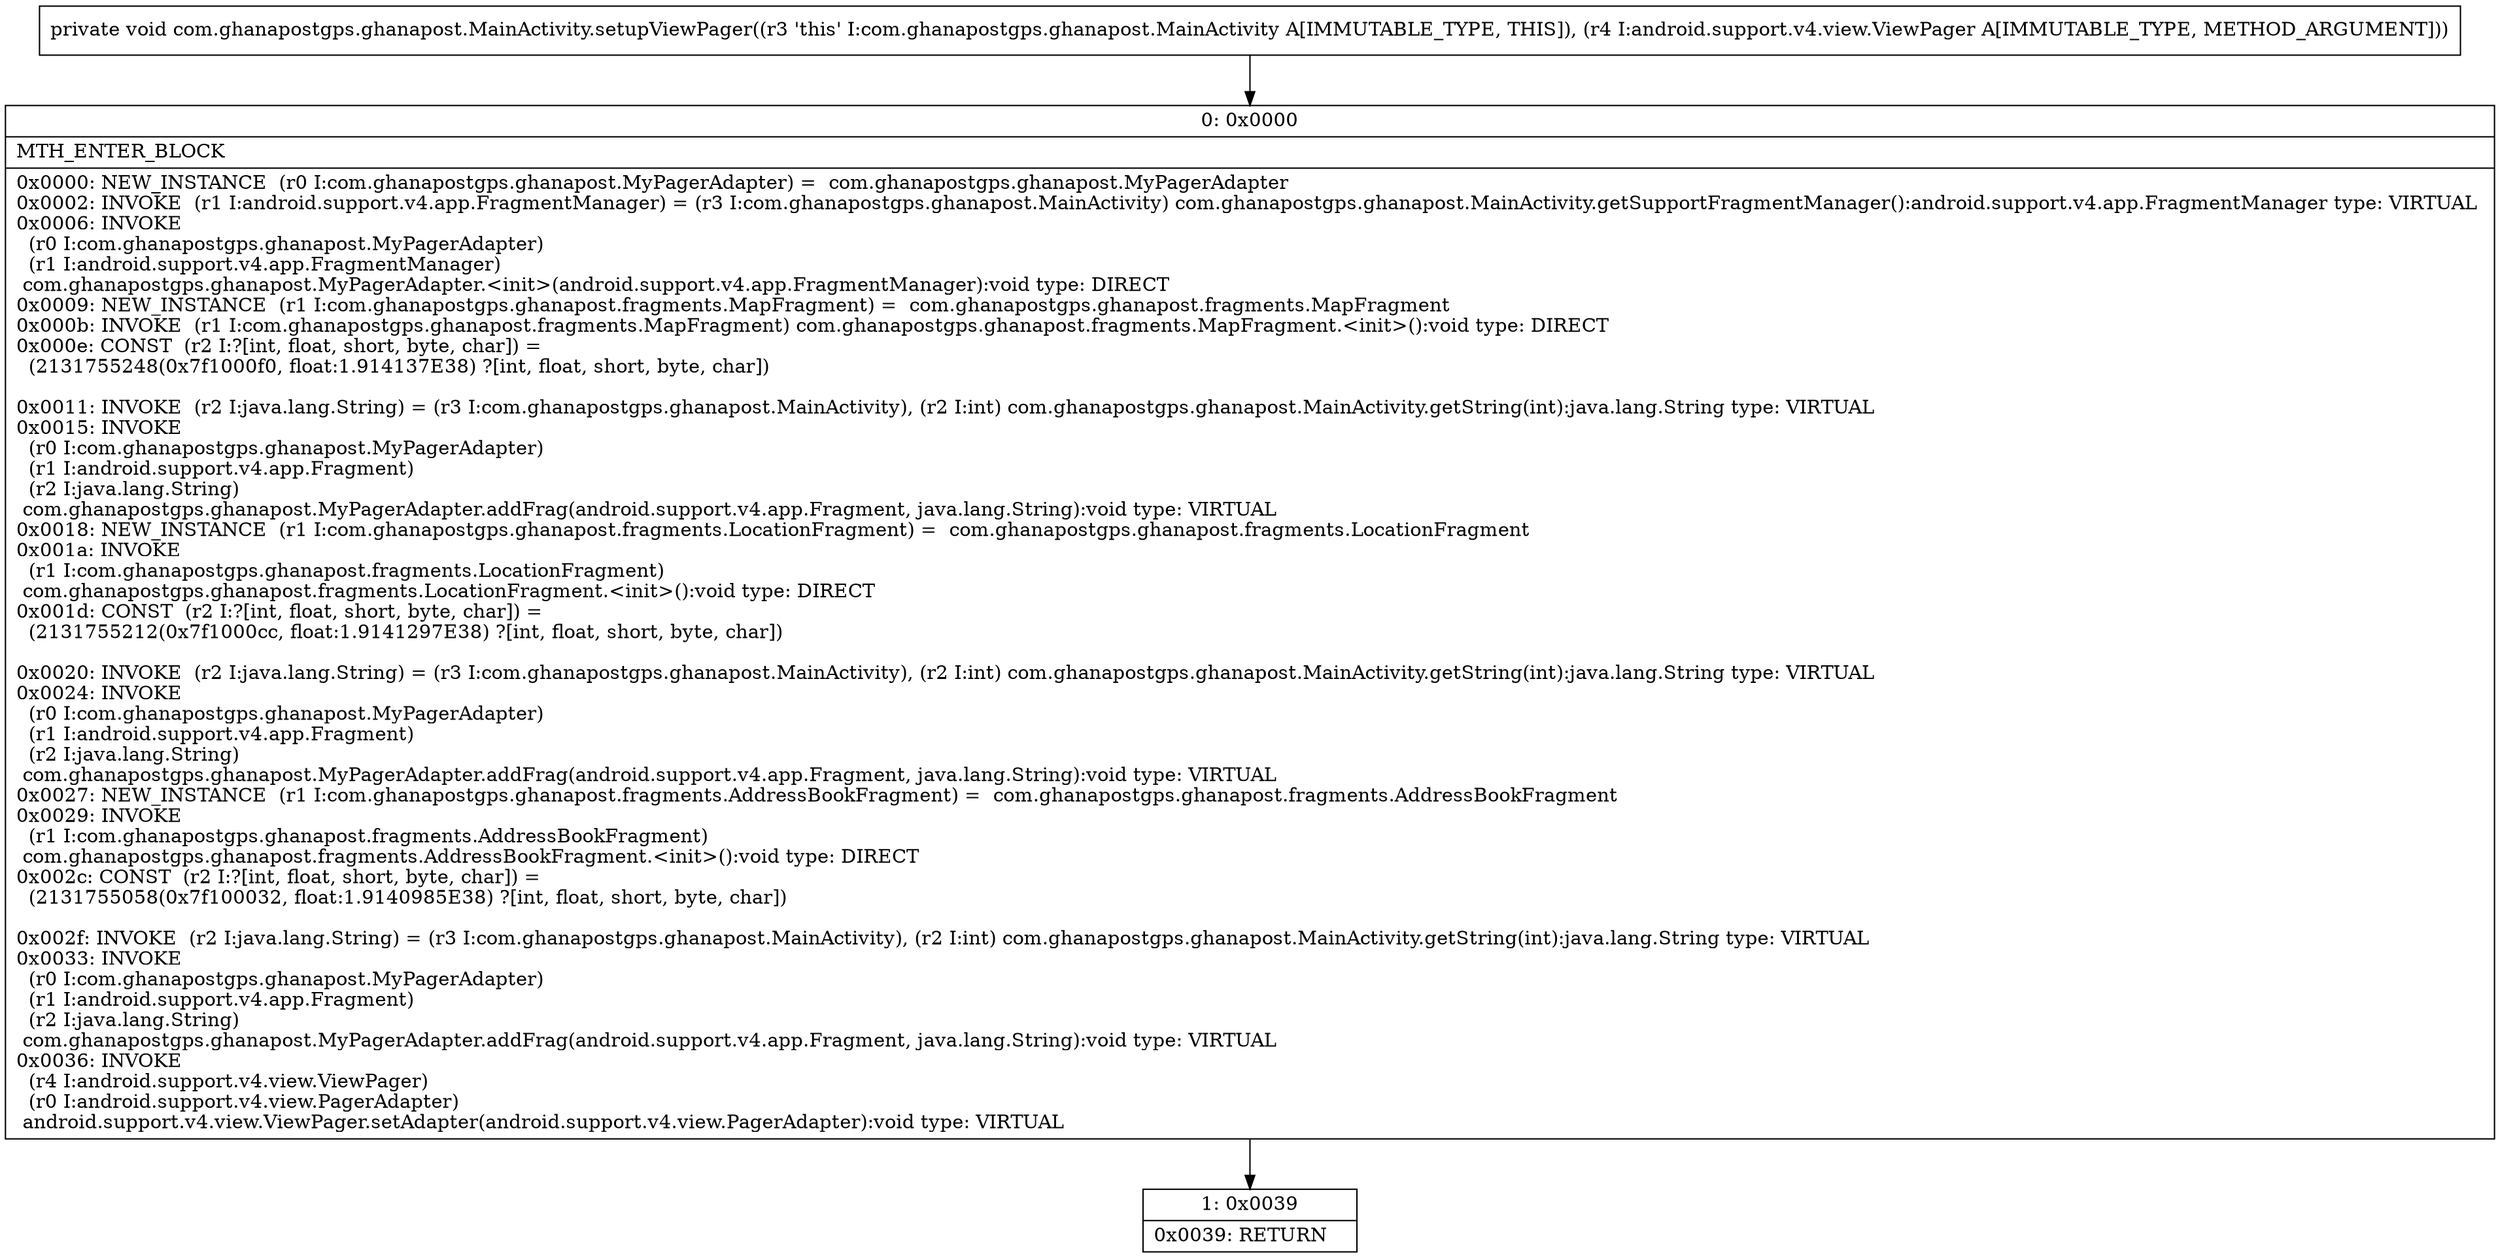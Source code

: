 digraph "CFG forcom.ghanapostgps.ghanapost.MainActivity.setupViewPager(Landroid\/support\/v4\/view\/ViewPager;)V" {
Node_0 [shape=record,label="{0\:\ 0x0000|MTH_ENTER_BLOCK\l|0x0000: NEW_INSTANCE  (r0 I:com.ghanapostgps.ghanapost.MyPagerAdapter) =  com.ghanapostgps.ghanapost.MyPagerAdapter \l0x0002: INVOKE  (r1 I:android.support.v4.app.FragmentManager) = (r3 I:com.ghanapostgps.ghanapost.MainActivity) com.ghanapostgps.ghanapost.MainActivity.getSupportFragmentManager():android.support.v4.app.FragmentManager type: VIRTUAL \l0x0006: INVOKE  \l  (r0 I:com.ghanapostgps.ghanapost.MyPagerAdapter)\l  (r1 I:android.support.v4.app.FragmentManager)\l com.ghanapostgps.ghanapost.MyPagerAdapter.\<init\>(android.support.v4.app.FragmentManager):void type: DIRECT \l0x0009: NEW_INSTANCE  (r1 I:com.ghanapostgps.ghanapost.fragments.MapFragment) =  com.ghanapostgps.ghanapost.fragments.MapFragment \l0x000b: INVOKE  (r1 I:com.ghanapostgps.ghanapost.fragments.MapFragment) com.ghanapostgps.ghanapost.fragments.MapFragment.\<init\>():void type: DIRECT \l0x000e: CONST  (r2 I:?[int, float, short, byte, char]) = \l  (2131755248(0x7f1000f0, float:1.914137E38) ?[int, float, short, byte, char])\l \l0x0011: INVOKE  (r2 I:java.lang.String) = (r3 I:com.ghanapostgps.ghanapost.MainActivity), (r2 I:int) com.ghanapostgps.ghanapost.MainActivity.getString(int):java.lang.String type: VIRTUAL \l0x0015: INVOKE  \l  (r0 I:com.ghanapostgps.ghanapost.MyPagerAdapter)\l  (r1 I:android.support.v4.app.Fragment)\l  (r2 I:java.lang.String)\l com.ghanapostgps.ghanapost.MyPagerAdapter.addFrag(android.support.v4.app.Fragment, java.lang.String):void type: VIRTUAL \l0x0018: NEW_INSTANCE  (r1 I:com.ghanapostgps.ghanapost.fragments.LocationFragment) =  com.ghanapostgps.ghanapost.fragments.LocationFragment \l0x001a: INVOKE  \l  (r1 I:com.ghanapostgps.ghanapost.fragments.LocationFragment)\l com.ghanapostgps.ghanapost.fragments.LocationFragment.\<init\>():void type: DIRECT \l0x001d: CONST  (r2 I:?[int, float, short, byte, char]) = \l  (2131755212(0x7f1000cc, float:1.9141297E38) ?[int, float, short, byte, char])\l \l0x0020: INVOKE  (r2 I:java.lang.String) = (r3 I:com.ghanapostgps.ghanapost.MainActivity), (r2 I:int) com.ghanapostgps.ghanapost.MainActivity.getString(int):java.lang.String type: VIRTUAL \l0x0024: INVOKE  \l  (r0 I:com.ghanapostgps.ghanapost.MyPagerAdapter)\l  (r1 I:android.support.v4.app.Fragment)\l  (r2 I:java.lang.String)\l com.ghanapostgps.ghanapost.MyPagerAdapter.addFrag(android.support.v4.app.Fragment, java.lang.String):void type: VIRTUAL \l0x0027: NEW_INSTANCE  (r1 I:com.ghanapostgps.ghanapost.fragments.AddressBookFragment) =  com.ghanapostgps.ghanapost.fragments.AddressBookFragment \l0x0029: INVOKE  \l  (r1 I:com.ghanapostgps.ghanapost.fragments.AddressBookFragment)\l com.ghanapostgps.ghanapost.fragments.AddressBookFragment.\<init\>():void type: DIRECT \l0x002c: CONST  (r2 I:?[int, float, short, byte, char]) = \l  (2131755058(0x7f100032, float:1.9140985E38) ?[int, float, short, byte, char])\l \l0x002f: INVOKE  (r2 I:java.lang.String) = (r3 I:com.ghanapostgps.ghanapost.MainActivity), (r2 I:int) com.ghanapostgps.ghanapost.MainActivity.getString(int):java.lang.String type: VIRTUAL \l0x0033: INVOKE  \l  (r0 I:com.ghanapostgps.ghanapost.MyPagerAdapter)\l  (r1 I:android.support.v4.app.Fragment)\l  (r2 I:java.lang.String)\l com.ghanapostgps.ghanapost.MyPagerAdapter.addFrag(android.support.v4.app.Fragment, java.lang.String):void type: VIRTUAL \l0x0036: INVOKE  \l  (r4 I:android.support.v4.view.ViewPager)\l  (r0 I:android.support.v4.view.PagerAdapter)\l android.support.v4.view.ViewPager.setAdapter(android.support.v4.view.PagerAdapter):void type: VIRTUAL \l}"];
Node_1 [shape=record,label="{1\:\ 0x0039|0x0039: RETURN   \l}"];
MethodNode[shape=record,label="{private void com.ghanapostgps.ghanapost.MainActivity.setupViewPager((r3 'this' I:com.ghanapostgps.ghanapost.MainActivity A[IMMUTABLE_TYPE, THIS]), (r4 I:android.support.v4.view.ViewPager A[IMMUTABLE_TYPE, METHOD_ARGUMENT])) }"];
MethodNode -> Node_0;
Node_0 -> Node_1;
}

